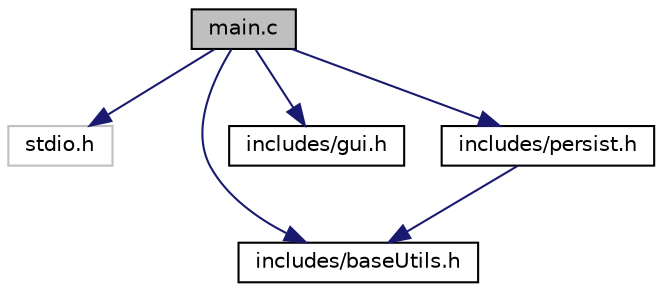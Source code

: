 digraph "main.c"
{
 // LATEX_PDF_SIZE
  edge [fontname="Helvetica",fontsize="10",labelfontname="Helvetica",labelfontsize="10"];
  node [fontname="Helvetica",fontsize="10",shape=record];
  Node1 [label="main.c",height=0.2,width=0.4,color="black", fillcolor="grey75", style="filled", fontcolor="black",tooltip=" "];
  Node1 -> Node2 [color="midnightblue",fontsize="10",style="solid",fontname="Helvetica"];
  Node2 [label="stdio.h",height=0.2,width=0.4,color="grey75", fillcolor="white", style="filled",tooltip=" "];
  Node1 -> Node3 [color="midnightblue",fontsize="10",style="solid",fontname="Helvetica"];
  Node3 [label="includes/baseUtils.h",height=0.2,width=0.4,color="black", fillcolor="white", style="filled",URL="$baseUtils_8h.html",tooltip=" "];
  Node1 -> Node4 [color="midnightblue",fontsize="10",style="solid",fontname="Helvetica"];
  Node4 [label="includes/gui.h",height=0.2,width=0.4,color="black", fillcolor="white", style="filled",URL="$gui_8h.html",tooltip=" "];
  Node1 -> Node5 [color="midnightblue",fontsize="10",style="solid",fontname="Helvetica"];
  Node5 [label="includes/persist.h",height=0.2,width=0.4,color="black", fillcolor="white", style="filled",URL="$persist_8h.html",tooltip=" "];
  Node5 -> Node3 [color="midnightblue",fontsize="10",style="solid",fontname="Helvetica"];
}

